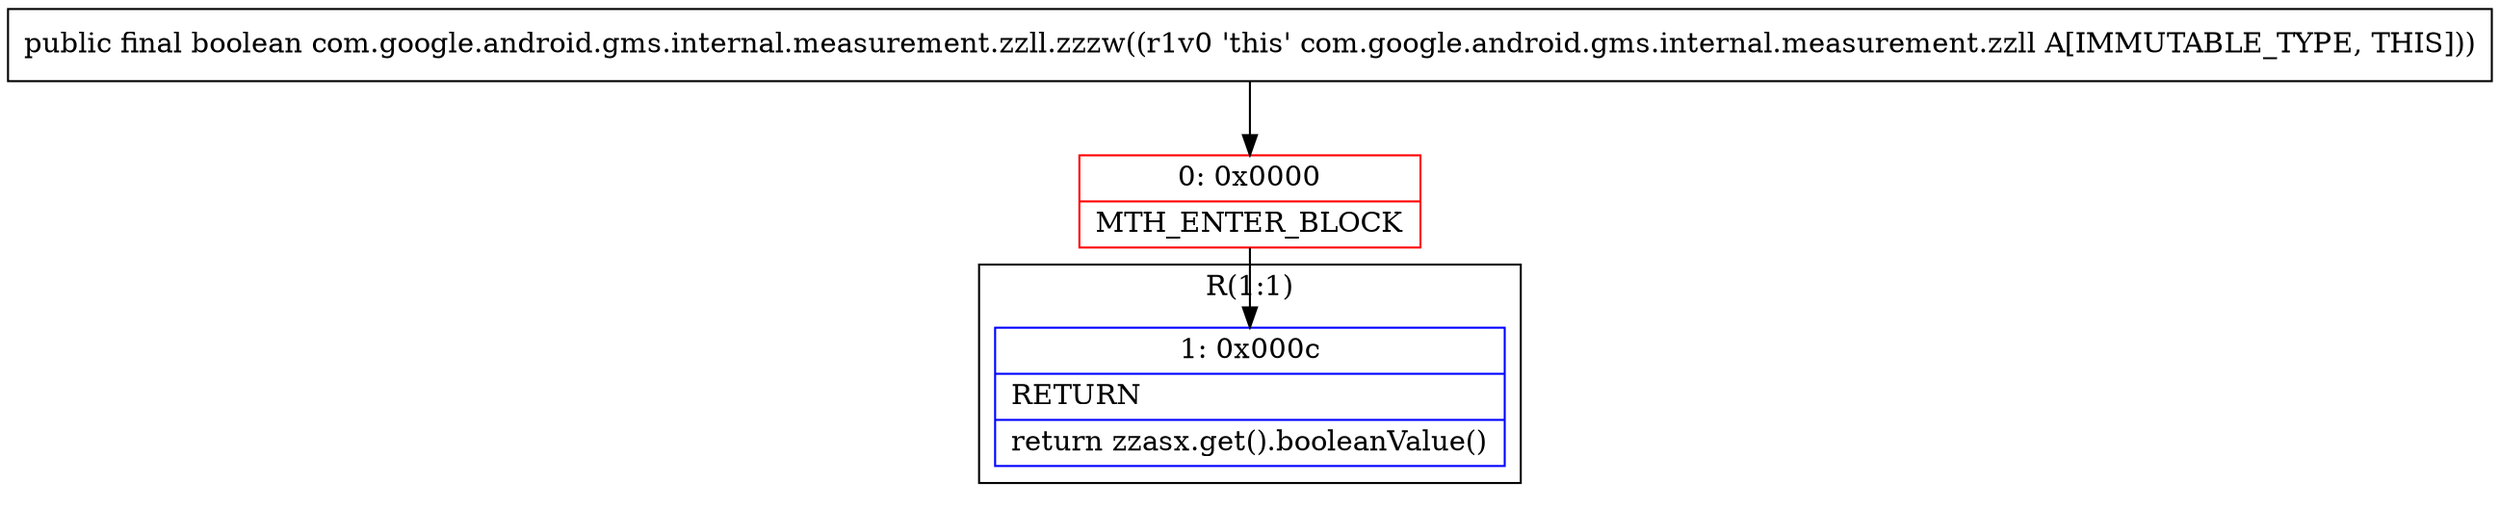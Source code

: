digraph "CFG forcom.google.android.gms.internal.measurement.zzll.zzzw()Z" {
subgraph cluster_Region_1104921853 {
label = "R(1:1)";
node [shape=record,color=blue];
Node_1 [shape=record,label="{1\:\ 0x000c|RETURN\l|return zzasx.get().booleanValue()\l}"];
}
Node_0 [shape=record,color=red,label="{0\:\ 0x0000|MTH_ENTER_BLOCK\l}"];
MethodNode[shape=record,label="{public final boolean com.google.android.gms.internal.measurement.zzll.zzzw((r1v0 'this' com.google.android.gms.internal.measurement.zzll A[IMMUTABLE_TYPE, THIS])) }"];
MethodNode -> Node_0;
Node_0 -> Node_1;
}

